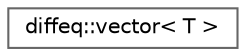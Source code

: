 digraph "Graphical Class Hierarchy"
{
 // LATEX_PDF_SIZE
  bgcolor="transparent";
  edge [fontname=Helvetica,fontsize=10,labelfontname=Helvetica,labelfontsize=10];
  node [fontname=Helvetica,fontsize=10,shape=box,height=0.2,width=0.4];
  rankdir="LR";
  Node0 [id="Node000000",label="diffeq::vector\< T \>",height=0.2,width=0.4,color="grey40", fillcolor="white", style="filled",URL="$classdiffeq_1_1vector.html",tooltip="STL class."];
}
